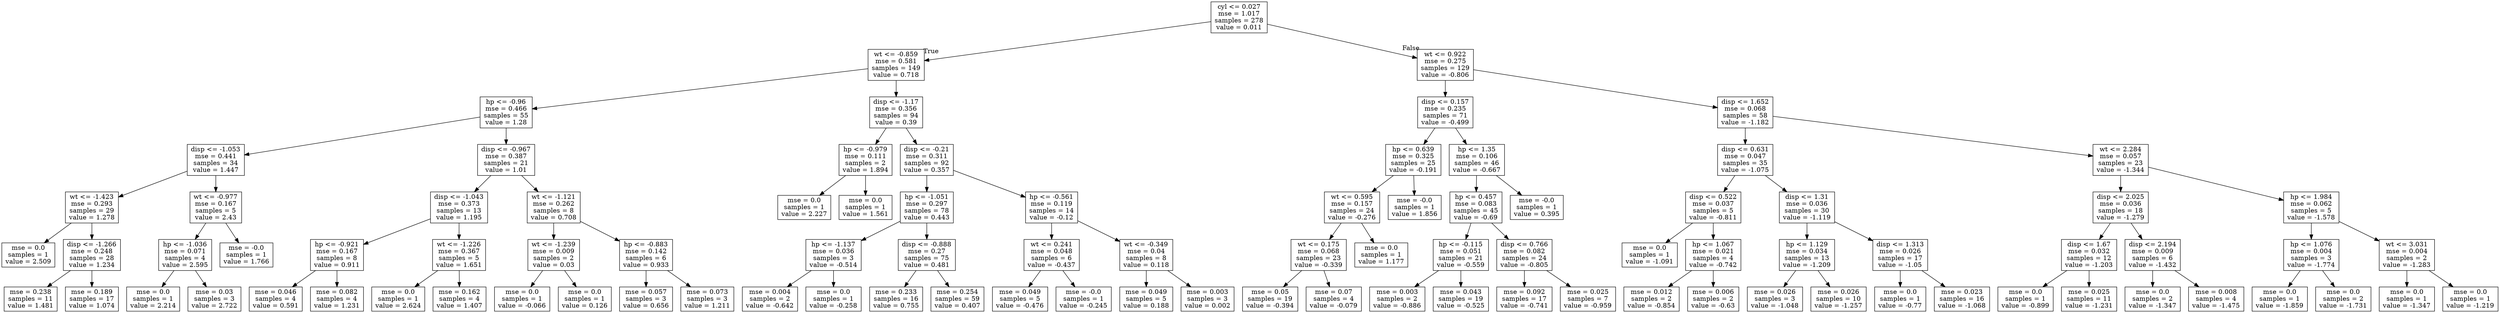 digraph Tree {
node [shape=box] ;
0 [label="cyl <= 0.027\nmse = 1.017\nsamples = 278\nvalue = 0.011"] ;
1 [label="wt <= -0.859\nmse = 0.581\nsamples = 149\nvalue = 0.718"] ;
0 -> 1 [labeldistance=2.5, labelangle=45, headlabel="True"] ;
2 [label="hp <= -0.96\nmse = 0.466\nsamples = 55\nvalue = 1.28"] ;
1 -> 2 ;
3 [label="disp <= -1.053\nmse = 0.441\nsamples = 34\nvalue = 1.447"] ;
2 -> 3 ;
4 [label="wt <= -1.423\nmse = 0.293\nsamples = 29\nvalue = 1.278"] ;
3 -> 4 ;
5 [label="mse = 0.0\nsamples = 1\nvalue = 2.509"] ;
4 -> 5 ;
6 [label="disp <= -1.266\nmse = 0.248\nsamples = 28\nvalue = 1.234"] ;
4 -> 6 ;
7 [label="mse = 0.238\nsamples = 11\nvalue = 1.481"] ;
6 -> 7 ;
8 [label="mse = 0.189\nsamples = 17\nvalue = 1.074"] ;
6 -> 8 ;
9 [label="wt <= -0.977\nmse = 0.167\nsamples = 5\nvalue = 2.43"] ;
3 -> 9 ;
10 [label="hp <= -1.036\nmse = 0.071\nsamples = 4\nvalue = 2.595"] ;
9 -> 10 ;
11 [label="mse = 0.0\nsamples = 1\nvalue = 2.214"] ;
10 -> 11 ;
12 [label="mse = 0.03\nsamples = 3\nvalue = 2.722"] ;
10 -> 12 ;
13 [label="mse = -0.0\nsamples = 1\nvalue = 1.766"] ;
9 -> 13 ;
14 [label="disp <= -0.967\nmse = 0.387\nsamples = 21\nvalue = 1.01"] ;
2 -> 14 ;
15 [label="disp <= -1.043\nmse = 0.373\nsamples = 13\nvalue = 1.195"] ;
14 -> 15 ;
16 [label="hp <= -0.921\nmse = 0.167\nsamples = 8\nvalue = 0.911"] ;
15 -> 16 ;
17 [label="mse = 0.046\nsamples = 4\nvalue = 0.591"] ;
16 -> 17 ;
18 [label="mse = 0.082\nsamples = 4\nvalue = 1.231"] ;
16 -> 18 ;
19 [label="wt <= -1.226\nmse = 0.367\nsamples = 5\nvalue = 1.651"] ;
15 -> 19 ;
20 [label="mse = 0.0\nsamples = 1\nvalue = 2.624"] ;
19 -> 20 ;
21 [label="mse = 0.162\nsamples = 4\nvalue = 1.407"] ;
19 -> 21 ;
22 [label="wt <= -1.121\nmse = 0.262\nsamples = 8\nvalue = 0.708"] ;
14 -> 22 ;
23 [label="wt <= -1.239\nmse = 0.009\nsamples = 2\nvalue = 0.03"] ;
22 -> 23 ;
24 [label="mse = 0.0\nsamples = 1\nvalue = -0.066"] ;
23 -> 24 ;
25 [label="mse = 0.0\nsamples = 1\nvalue = 0.126"] ;
23 -> 25 ;
26 [label="hp <= -0.883\nmse = 0.142\nsamples = 6\nvalue = 0.933"] ;
22 -> 26 ;
27 [label="mse = 0.057\nsamples = 3\nvalue = 0.656"] ;
26 -> 27 ;
28 [label="mse = 0.073\nsamples = 3\nvalue = 1.211"] ;
26 -> 28 ;
29 [label="disp <= -1.17\nmse = 0.356\nsamples = 94\nvalue = 0.39"] ;
1 -> 29 ;
30 [label="hp <= -0.979\nmse = 0.111\nsamples = 2\nvalue = 1.894"] ;
29 -> 30 ;
31 [label="mse = 0.0\nsamples = 1\nvalue = 2.227"] ;
30 -> 31 ;
32 [label="mse = 0.0\nsamples = 1\nvalue = 1.561"] ;
30 -> 32 ;
33 [label="disp <= -0.21\nmse = 0.311\nsamples = 92\nvalue = 0.357"] ;
29 -> 33 ;
34 [label="hp <= -1.051\nmse = 0.297\nsamples = 78\nvalue = 0.443"] ;
33 -> 34 ;
35 [label="hp <= -1.137\nmse = 0.036\nsamples = 3\nvalue = -0.514"] ;
34 -> 35 ;
36 [label="mse = 0.004\nsamples = 2\nvalue = -0.642"] ;
35 -> 36 ;
37 [label="mse = 0.0\nsamples = 1\nvalue = -0.258"] ;
35 -> 37 ;
38 [label="disp <= -0.888\nmse = 0.27\nsamples = 75\nvalue = 0.481"] ;
34 -> 38 ;
39 [label="mse = 0.233\nsamples = 16\nvalue = 0.755"] ;
38 -> 39 ;
40 [label="mse = 0.254\nsamples = 59\nvalue = 0.407"] ;
38 -> 40 ;
41 [label="hp <= -0.561\nmse = 0.119\nsamples = 14\nvalue = -0.12"] ;
33 -> 41 ;
42 [label="wt <= 0.241\nmse = 0.048\nsamples = 6\nvalue = -0.437"] ;
41 -> 42 ;
43 [label="mse = 0.049\nsamples = 5\nvalue = -0.476"] ;
42 -> 43 ;
44 [label="mse = -0.0\nsamples = 1\nvalue = -0.245"] ;
42 -> 44 ;
45 [label="wt <= -0.349\nmse = 0.04\nsamples = 8\nvalue = 0.118"] ;
41 -> 45 ;
46 [label="mse = 0.049\nsamples = 5\nvalue = 0.188"] ;
45 -> 46 ;
47 [label="mse = 0.003\nsamples = 3\nvalue = 0.002"] ;
45 -> 47 ;
48 [label="wt <= 0.922\nmse = 0.275\nsamples = 129\nvalue = -0.806"] ;
0 -> 48 [labeldistance=2.5, labelangle=-45, headlabel="False"] ;
49 [label="disp <= 0.157\nmse = 0.235\nsamples = 71\nvalue = -0.499"] ;
48 -> 49 ;
50 [label="hp <= 0.639\nmse = 0.325\nsamples = 25\nvalue = -0.191"] ;
49 -> 50 ;
51 [label="wt <= 0.595\nmse = 0.157\nsamples = 24\nvalue = -0.276"] ;
50 -> 51 ;
52 [label="wt <= 0.175\nmse = 0.068\nsamples = 23\nvalue = -0.339"] ;
51 -> 52 ;
53 [label="mse = 0.05\nsamples = 19\nvalue = -0.394"] ;
52 -> 53 ;
54 [label="mse = 0.07\nsamples = 4\nvalue = -0.079"] ;
52 -> 54 ;
55 [label="mse = 0.0\nsamples = 1\nvalue = 1.177"] ;
51 -> 55 ;
56 [label="mse = -0.0\nsamples = 1\nvalue = 1.856"] ;
50 -> 56 ;
57 [label="hp <= 1.35\nmse = 0.106\nsamples = 46\nvalue = -0.667"] ;
49 -> 57 ;
58 [label="hp <= 0.457\nmse = 0.083\nsamples = 45\nvalue = -0.69"] ;
57 -> 58 ;
59 [label="hp <= -0.115\nmse = 0.051\nsamples = 21\nvalue = -0.559"] ;
58 -> 59 ;
60 [label="mse = 0.003\nsamples = 2\nvalue = -0.886"] ;
59 -> 60 ;
61 [label="mse = 0.043\nsamples = 19\nvalue = -0.525"] ;
59 -> 61 ;
62 [label="disp <= 0.766\nmse = 0.082\nsamples = 24\nvalue = -0.805"] ;
58 -> 62 ;
63 [label="mse = 0.092\nsamples = 17\nvalue = -0.741"] ;
62 -> 63 ;
64 [label="mse = 0.025\nsamples = 7\nvalue = -0.959"] ;
62 -> 64 ;
65 [label="mse = -0.0\nsamples = 1\nvalue = 0.395"] ;
57 -> 65 ;
66 [label="disp <= 1.652\nmse = 0.068\nsamples = 58\nvalue = -1.182"] ;
48 -> 66 ;
67 [label="disp <= 0.631\nmse = 0.047\nsamples = 35\nvalue = -1.075"] ;
66 -> 67 ;
68 [label="disp <= 0.522\nmse = 0.037\nsamples = 5\nvalue = -0.811"] ;
67 -> 68 ;
69 [label="mse = 0.0\nsamples = 1\nvalue = -1.091"] ;
68 -> 69 ;
70 [label="hp <= 1.067\nmse = 0.021\nsamples = 4\nvalue = -0.742"] ;
68 -> 70 ;
71 [label="mse = 0.012\nsamples = 2\nvalue = -0.854"] ;
70 -> 71 ;
72 [label="mse = 0.006\nsamples = 2\nvalue = -0.63"] ;
70 -> 72 ;
73 [label="disp <= 1.31\nmse = 0.036\nsamples = 30\nvalue = -1.119"] ;
67 -> 73 ;
74 [label="hp <= 1.129\nmse = 0.034\nsamples = 13\nvalue = -1.209"] ;
73 -> 74 ;
75 [label="mse = 0.026\nsamples = 3\nvalue = -1.048"] ;
74 -> 75 ;
76 [label="mse = 0.026\nsamples = 10\nvalue = -1.257"] ;
74 -> 76 ;
77 [label="disp <= 1.313\nmse = 0.026\nsamples = 17\nvalue = -1.05"] ;
73 -> 77 ;
78 [label="mse = 0.0\nsamples = 1\nvalue = -0.77"] ;
77 -> 78 ;
79 [label="mse = 0.023\nsamples = 16\nvalue = -1.068"] ;
77 -> 79 ;
80 [label="wt <= 2.284\nmse = 0.057\nsamples = 23\nvalue = -1.344"] ;
66 -> 80 ;
81 [label="disp <= 2.025\nmse = 0.036\nsamples = 18\nvalue = -1.279"] ;
80 -> 81 ;
82 [label="disp <= 1.67\nmse = 0.032\nsamples = 12\nvalue = -1.203"] ;
81 -> 82 ;
83 [label="mse = 0.0\nsamples = 1\nvalue = -0.899"] ;
82 -> 83 ;
84 [label="mse = 0.025\nsamples = 11\nvalue = -1.231"] ;
82 -> 84 ;
85 [label="disp <= 2.194\nmse = 0.009\nsamples = 6\nvalue = -1.432"] ;
81 -> 85 ;
86 [label="mse = 0.0\nsamples = 2\nvalue = -1.347"] ;
85 -> 86 ;
87 [label="mse = 0.008\nsamples = 4\nvalue = -1.475"] ;
85 -> 87 ;
88 [label="hp <= 1.984\nmse = 0.062\nsamples = 5\nvalue = -1.578"] ;
80 -> 88 ;
89 [label="hp <= 1.076\nmse = 0.004\nsamples = 3\nvalue = -1.774"] ;
88 -> 89 ;
90 [label="mse = 0.0\nsamples = 1\nvalue = -1.859"] ;
89 -> 90 ;
91 [label="mse = 0.0\nsamples = 2\nvalue = -1.731"] ;
89 -> 91 ;
92 [label="wt <= 3.031\nmse = 0.004\nsamples = 2\nvalue = -1.283"] ;
88 -> 92 ;
93 [label="mse = 0.0\nsamples = 1\nvalue = -1.347"] ;
92 -> 93 ;
94 [label="mse = 0.0\nsamples = 1\nvalue = -1.219"] ;
92 -> 94 ;
}